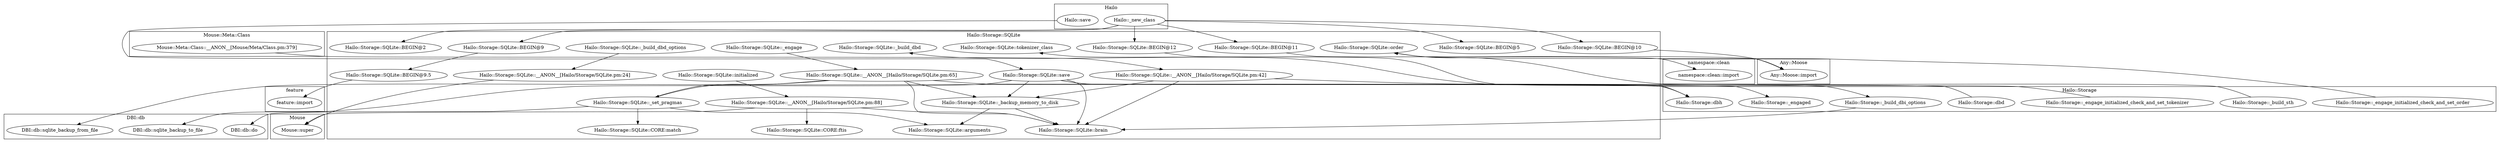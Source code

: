 digraph {
graph [overlap=false]
subgraph cluster_Hailo_Storage_SQLite {
	label="Hailo::Storage::SQLite";
	"Hailo::Storage::SQLite::brain";
	"Hailo::Storage::SQLite::__ANON__[Hailo/Storage/SQLite.pm:42]";
	"Hailo::Storage::SQLite::CORE:ftis";
	"Hailo::Storage::SQLite::BEGIN@5";
	"Hailo::Storage::SQLite::BEGIN@2";
	"Hailo::Storage::SQLite::__ANON__[Hailo/Storage/SQLite.pm:24]";
	"Hailo::Storage::SQLite::_set_pragmas";
	"Hailo::Storage::SQLite::BEGIN@12";
	"Hailo::Storage::SQLite::order";
	"Hailo::Storage::SQLite::_backup_memory_to_disk";
	"Hailo::Storage::SQLite::save";
	"Hailo::Storage::SQLite::_engage";
	"Hailo::Storage::SQLite::__ANON__[Hailo/Storage/SQLite.pm:65]";
	"Hailo::Storage::SQLite::BEGIN@10";
	"Hailo::Storage::SQLite::initialized";
	"Hailo::Storage::SQLite::tokenizer_class";
	"Hailo::Storage::SQLite::BEGIN@9";
	"Hailo::Storage::SQLite::_build_dbd";
	"Hailo::Storage::SQLite::BEGIN@11";
	"Hailo::Storage::SQLite::BEGIN@9.5";
	"Hailo::Storage::SQLite::arguments";
	"Hailo::Storage::SQLite::CORE:match";
	"Hailo::Storage::SQLite::__ANON__[Hailo/Storage/SQLite.pm:88]";
	"Hailo::Storage::SQLite::_build_dbd_options";
}
subgraph cluster_feature {
	label="feature";
	"feature::import";
}
subgraph cluster_Mouse_Meta_Class {
	label="Mouse::Meta::Class";
	"Mouse::Meta::Class::__ANON__[Mouse/Meta/Class.pm:379]";
}
subgraph cluster_Any_Moose {
	label="Any::Moose";
	"Any::Moose::import";
}
subgraph cluster_DBI_db {
	label="DBI::db";
	"DBI::db::sqlite_backup_from_file";
	"DBI::db::do";
	"DBI::db::sqlite_backup_to_file";
}
subgraph cluster_Hailo {
	label="Hailo";
	"Hailo::_new_class";
	"Hailo::save";
}
subgraph cluster_Hailo_Storage {
	label="Hailo::Storage";
	"Hailo::Storage::_engage_initialized_check_and_set_tokenizer";
	"Hailo::Storage::_engage_initialized_check_and_set_order";
	"Hailo::Storage::dbh";
	"Hailo::Storage::_build_dbi_options";
	"Hailo::Storage::dbd";
	"Hailo::Storage::_build_sth";
	"Hailo::Storage::_engaged";
}
subgraph cluster_Mouse {
	label="Mouse";
	"Mouse::super";
}
subgraph cluster_namespace_clean {
	label="namespace::clean";
	"namespace::clean::import";
}
"Hailo::Storage::SQLite::_build_dbd_options" -> "Hailo::Storage::SQLite::__ANON__[Hailo/Storage/SQLite.pm:24]";
"Hailo::Storage::SQLite::__ANON__[Hailo/Storage/SQLite.pm:88]" -> "Mouse::super";
"Hailo::Storage::SQLite::__ANON__[Hailo/Storage/SQLite.pm:24]" -> "Mouse::super";
"Hailo::Storage::SQLite::__ANON__[Hailo/Storage/SQLite.pm:65]" -> "DBI::db::sqlite_backup_from_file";
"Hailo::Storage::_engage_initialized_check_and_set_tokenizer" -> "Hailo::Storage::SQLite::tokenizer_class";
"Hailo::Storage::SQLite::__ANON__[Hailo/Storage/SQLite.pm:42]" -> "Hailo::Storage::_build_dbi_options";
"Hailo::_new_class" -> "Hailo::Storage::SQLite::BEGIN@11";
"Hailo::Storage::SQLite::initialized" -> "Hailo::Storage::SQLite::__ANON__[Hailo/Storage/SQLite.pm:88]";
"Hailo::Storage::SQLite::__ANON__[Hailo/Storage/SQLite.pm:65]" -> "Hailo::Storage::SQLite::brain";
"Hailo::Storage::_build_dbi_options" -> "Hailo::Storage::SQLite::brain";
"Hailo::Storage::SQLite::_backup_memory_to_disk" -> "Hailo::Storage::SQLite::brain";
"Hailo::Storage::SQLite::__ANON__[Hailo/Storage/SQLite.pm:42]" -> "Hailo::Storage::SQLite::brain";
"Hailo::Storage::SQLite::__ANON__[Hailo/Storage/SQLite.pm:88]" -> "Hailo::Storage::SQLite::brain";
"Hailo::Storage::SQLite::save" -> "Hailo::Storage::SQLite::brain";
"Hailo::Storage::SQLite::BEGIN@10" -> "Any::Moose::import";
"Hailo::Storage::SQLite::BEGIN@11" -> "Any::Moose::import";
"Hailo::_new_class" -> "Hailo::Storage::SQLite::BEGIN@5";
"Hailo::_new_class" -> "Hailo::Storage::SQLite::BEGIN@2";
"Hailo::Storage::SQLite::_engage" -> "Hailo::Storage::SQLite::__ANON__[Hailo/Storage/SQLite.pm:65]";
"Hailo::Storage::SQLite::BEGIN@9" -> "Hailo::Storage::SQLite::BEGIN@9.5";
"Hailo::Storage::SQLite::BEGIN@9.5" -> "feature::import";
"Hailo::Storage::SQLite::_set_pragmas" -> "Hailo::Storage::SQLite::CORE:match";
"Hailo::Storage::SQLite::_set_pragmas" -> "DBI::db::do";
"Hailo::Storage::SQLite::save" -> "DBI::db::sqlite_backup_to_file";
"Hailo::Storage::SQLite::__ANON__[Hailo/Storage/SQLite.pm:88]" -> "Hailo::Storage::SQLite::CORE:ftis";
"Hailo::Storage::SQLite::__ANON__[Hailo/Storage/SQLite.pm:65]" -> "Hailo::Storage::SQLite::_set_pragmas";
"Hailo::Storage::SQLite::__ANON__[Hailo/Storage/SQLite.pm:65]" -> "Hailo::Storage::SQLite::_backup_memory_to_disk";
"Hailo::Storage::SQLite::__ANON__[Hailo/Storage/SQLite.pm:42]" -> "Hailo::Storage::SQLite::_backup_memory_to_disk";
"Hailo::Storage::SQLite::save" -> "Hailo::Storage::SQLite::_backup_memory_to_disk";
"Hailo::Storage::_engage_initialized_check_and_set_order" -> "Hailo::Storage::SQLite::order";
"Hailo::Storage::_build_sth" -> "Hailo::Storage::SQLite::order";
"Hailo::_new_class" -> "Hailo::Storage::SQLite::BEGIN@10";
"Hailo::Storage::SQLite::__ANON__[Hailo/Storage/SQLite.pm:65]" -> "Hailo::Storage::dbh";
"Hailo::Storage::SQLite::save" -> "Hailo::Storage::dbh";
"Hailo::Storage::SQLite::_set_pragmas" -> "Hailo::Storage::dbh";
"Hailo::Storage::SQLite::_backup_memory_to_disk" -> "Hailo::Storage::SQLite::arguments";
"Hailo::Storage::SQLite::_set_pragmas" -> "Hailo::Storage::SQLite::arguments";
"Hailo::Storage::SQLite::save" -> "Hailo::Storage::_engaged";
"Mouse::Meta::Class::__ANON__[Mouse/Meta/Class.pm:379]" -> "Hailo::Storage::SQLite::__ANON__[Hailo/Storage/SQLite.pm:42]";
"Hailo::_new_class" -> "Hailo::Storage::SQLite::BEGIN@12";
"Hailo::save" -> "Hailo::Storage::SQLite::save";
"Hailo::_new_class" -> "Hailo::Storage::SQLite::BEGIN@9";
"Hailo::Storage::dbd" -> "Hailo::Storage::SQLite::_build_dbd";
"Hailo::Storage::SQLite::BEGIN@12" -> "namespace::clean::import";
}
